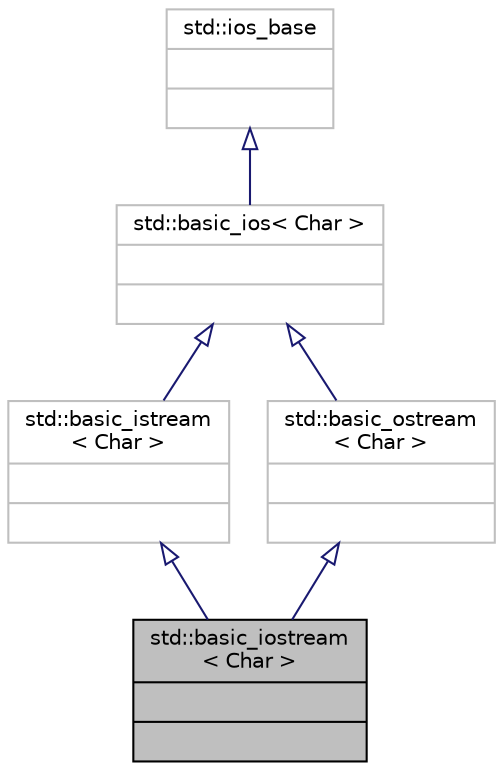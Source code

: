 digraph "std::basic_iostream&lt; Char &gt;"
{
  edge [fontname="Helvetica",fontsize="10",labelfontname="Helvetica",labelfontsize="10"];
  node [fontname="Helvetica",fontsize="10",shape=record];
  Node143 [label="{std::basic_iostream\l\< Char \>\n||}",height=0.2,width=0.4,color="black", fillcolor="grey75", style="filled", fontcolor="black"];
  Node144 -> Node143 [dir="back",color="midnightblue",fontsize="10",style="solid",arrowtail="onormal",fontname="Helvetica"];
  Node144 [label="{std::basic_istream\l\< Char \>\n||}",height=0.2,width=0.4,color="grey75", fillcolor="white", style="filled",tooltip="STL class "];
  Node145 -> Node144 [dir="back",color="midnightblue",fontsize="10",style="solid",arrowtail="onormal",fontname="Helvetica"];
  Node145 [label="{std::basic_ios\< Char \>\n||}",height=0.2,width=0.4,color="grey75", fillcolor="white", style="filled",tooltip="STL class "];
  Node146 -> Node145 [dir="back",color="midnightblue",fontsize="10",style="solid",arrowtail="onormal",fontname="Helvetica"];
  Node146 [label="{std::ios_base\n||}",height=0.2,width=0.4,color="grey75", fillcolor="white", style="filled",tooltip="STL class "];
  Node147 -> Node143 [dir="back",color="midnightblue",fontsize="10",style="solid",arrowtail="onormal",fontname="Helvetica"];
  Node147 [label="{std::basic_ostream\l\< Char \>\n||}",height=0.2,width=0.4,color="grey75", fillcolor="white", style="filled",tooltip="STL class "];
  Node145 -> Node147 [dir="back",color="midnightblue",fontsize="10",style="solid",arrowtail="onormal",fontname="Helvetica"];
}
